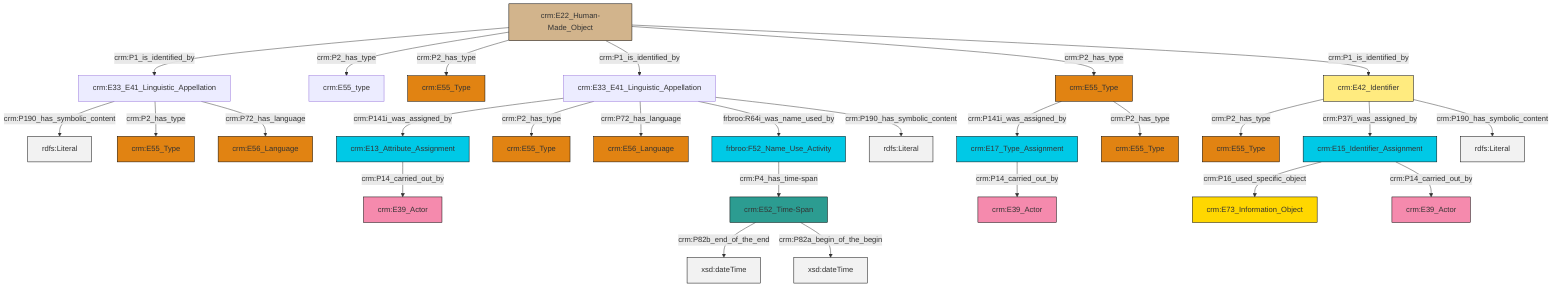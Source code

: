 graph TD
classDef Literal fill:#f2f2f2,stroke:#000000;
classDef CRM_Entity fill:#FFFFFF,stroke:#000000;
classDef Temporal_Entity fill:#00C9E6, stroke:#000000;
classDef Type fill:#E18312, stroke:#000000;
classDef Time-Span fill:#2C9C91, stroke:#000000;
classDef Appellation fill:#FFEB7F, stroke:#000000;
classDef Place fill:#008836, stroke:#000000;
classDef Persistent_Item fill:#B266B2, stroke:#000000;
classDef Conceptual_Object fill:#FFD700, stroke:#000000;
classDef Physical_Thing fill:#D2B48C, stroke:#000000;
classDef Actor fill:#f58aad, stroke:#000000;
classDef PC_Classes fill:#4ce600, stroke:#000000;
classDef Multi fill:#cccccc,stroke:#000000;

2["crm:E55_Type"]:::Type -->|crm:P141i_was_assigned_by| 3["crm:E17_Type_Assignment"]:::Temporal_Entity
4["crm:E15_Identifier_Assignment"]:::Temporal_Entity -->|crm:P16_used_specific_object| 5["crm:E73_Information_Object"]:::Conceptual_Object
6["crm:E33_E41_Linguistic_Appellation"]:::Default -->|crm:P190_has_symbolic_content| 7[rdfs:Literal]:::Literal
2["crm:E55_Type"]:::Type -->|crm:P2_has_type| 8["crm:E55_Type"]:::Type
10["crm:E22_Human-Made_Object"]:::Physical_Thing -->|crm:P1_is_identified_by| 6["crm:E33_E41_Linguistic_Appellation"]:::Default
6["crm:E33_E41_Linguistic_Appellation"]:::Default -->|crm:P2_has_type| 13["crm:E55_Type"]:::Type
10["crm:E22_Human-Made_Object"]:::Physical_Thing -->|crm:P2_has_type| 11["crm:E55_type"]:::Default
15["crm:E42_Identifier"]:::Appellation -->|crm:P2_has_type| 16["crm:E55_Type"]:::Type
6["crm:E33_E41_Linguistic_Appellation"]:::Default -->|crm:P72_has_language| 17["crm:E56_Language"]:::Type
10["crm:E22_Human-Made_Object"]:::Physical_Thing -->|crm:P2_has_type| 19["crm:E55_Type"]:::Type
21["crm:E13_Attribute_Assignment"]:::Temporal_Entity -->|crm:P14_carried_out_by| 22["crm:E39_Actor"]:::Actor
23["crm:E33_E41_Linguistic_Appellation"]:::Default -->|crm:P141i_was_assigned_by| 21["crm:E13_Attribute_Assignment"]:::Temporal_Entity
23["crm:E33_E41_Linguistic_Appellation"]:::Default -->|crm:P2_has_type| 25["crm:E55_Type"]:::Type
15["crm:E42_Identifier"]:::Appellation -->|crm:P37i_was_assigned_by| 4["crm:E15_Identifier_Assignment"]:::Temporal_Entity
15["crm:E42_Identifier"]:::Appellation -->|crm:P190_has_symbolic_content| 31[rdfs:Literal]:::Literal
23["crm:E33_E41_Linguistic_Appellation"]:::Default -->|crm:P72_has_language| 32["crm:E56_Language"]:::Type
3["crm:E17_Type_Assignment"]:::Temporal_Entity -->|crm:P14_carried_out_by| 33["crm:E39_Actor"]:::Actor
10["crm:E22_Human-Made_Object"]:::Physical_Thing -->|crm:P1_is_identified_by| 23["crm:E33_E41_Linguistic_Appellation"]:::Default
23["crm:E33_E41_Linguistic_Appellation"]:::Default -->|frbroo:R64i_was_name_used_by| 0["frbroo:F52_Name_Use_Activity"]:::Temporal_Entity
23["crm:E33_E41_Linguistic_Appellation"]:::Default -->|crm:P190_has_symbolic_content| 39[rdfs:Literal]:::Literal
40["crm:E52_Time-Span"]:::Time-Span -->|crm:P82b_end_of_the_end| 41[xsd:dateTime]:::Literal
10["crm:E22_Human-Made_Object"]:::Physical_Thing -->|crm:P2_has_type| 2["crm:E55_Type"]:::Type
10["crm:E22_Human-Made_Object"]:::Physical_Thing -->|crm:P1_is_identified_by| 15["crm:E42_Identifier"]:::Appellation
4["crm:E15_Identifier_Assignment"]:::Temporal_Entity -->|crm:P14_carried_out_by| 27["crm:E39_Actor"]:::Actor
40["crm:E52_Time-Span"]:::Time-Span -->|crm:P82a_begin_of_the_begin| 45[xsd:dateTime]:::Literal
0["frbroo:F52_Name_Use_Activity"]:::Temporal_Entity -->|crm:P4_has_time-span| 40["crm:E52_Time-Span"]:::Time-Span
